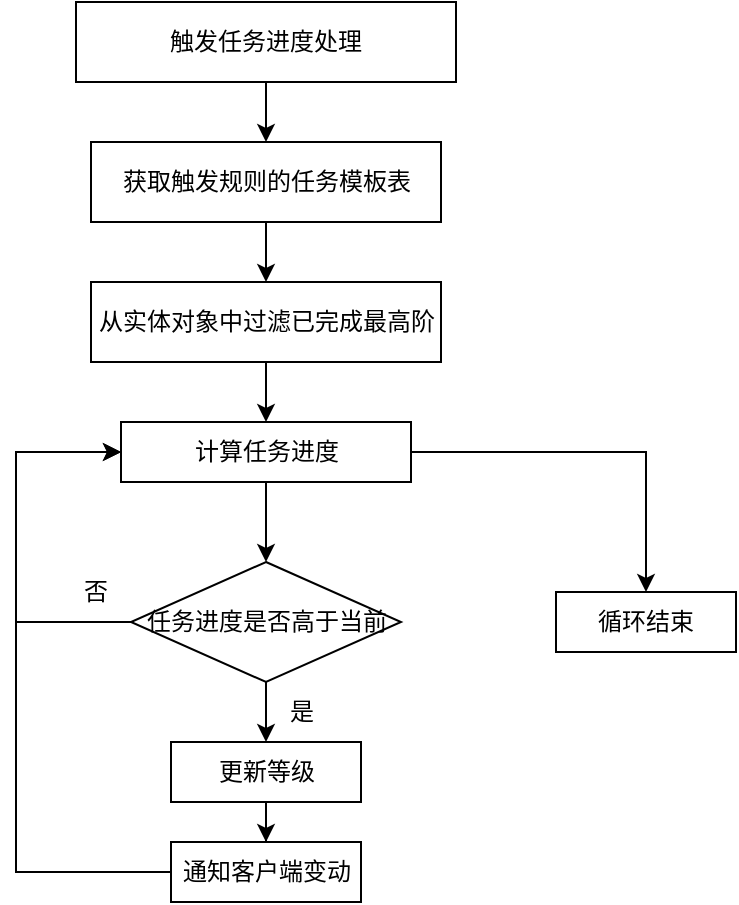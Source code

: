 <mxfile version="28.2.7">
  <diagram name="第 1 页" id="TDCSzV-EDKlU7uQUgwIu">
    <mxGraphModel dx="1426" dy="751" grid="1" gridSize="10" guides="1" tooltips="1" connect="1" arrows="1" fold="1" page="1" pageScale="1" pageWidth="4681" pageHeight="3300" math="0" shadow="0">
      <root>
        <mxCell id="0" />
        <mxCell id="1" parent="0" />
        <mxCell id="rWWLi_Bf3xhAm2NSKVyB-14" style="edgeStyle=orthogonalEdgeStyle;rounded=0;orthogonalLoop=1;jettySize=auto;html=1;exitX=0.5;exitY=1;exitDx=0;exitDy=0;entryX=0.5;entryY=0;entryDx=0;entryDy=0;" edge="1" parent="1" source="rWWLi_Bf3xhAm2NSKVyB-1" target="rWWLi_Bf3xhAm2NSKVyB-4">
          <mxGeometry relative="1" as="geometry" />
        </mxCell>
        <mxCell id="rWWLi_Bf3xhAm2NSKVyB-1" value="触发任务进度处理" style="rounded=0;whiteSpace=wrap;html=1;" vertex="1" parent="1">
          <mxGeometry x="480" y="90" width="190" height="40" as="geometry" />
        </mxCell>
        <mxCell id="rWWLi_Bf3xhAm2NSKVyB-15" style="edgeStyle=orthogonalEdgeStyle;rounded=0;orthogonalLoop=1;jettySize=auto;html=1;exitX=0.5;exitY=1;exitDx=0;exitDy=0;entryX=0.5;entryY=0;entryDx=0;entryDy=0;" edge="1" parent="1" source="rWWLi_Bf3xhAm2NSKVyB-4" target="rWWLi_Bf3xhAm2NSKVyB-5">
          <mxGeometry relative="1" as="geometry" />
        </mxCell>
        <mxCell id="rWWLi_Bf3xhAm2NSKVyB-4" value="获取触发规则的任务模板表" style="rounded=0;whiteSpace=wrap;html=1;" vertex="1" parent="1">
          <mxGeometry x="487.5" y="160" width="175" height="40" as="geometry" />
        </mxCell>
        <mxCell id="rWWLi_Bf3xhAm2NSKVyB-16" style="edgeStyle=orthogonalEdgeStyle;rounded=0;orthogonalLoop=1;jettySize=auto;html=1;exitX=0.5;exitY=1;exitDx=0;exitDy=0;entryX=0.5;entryY=0;entryDx=0;entryDy=0;" edge="1" parent="1" source="rWWLi_Bf3xhAm2NSKVyB-5" target="rWWLi_Bf3xhAm2NSKVyB-8">
          <mxGeometry relative="1" as="geometry" />
        </mxCell>
        <mxCell id="rWWLi_Bf3xhAm2NSKVyB-5" value="从实体对象中过滤已完成最高阶" style="rounded=0;whiteSpace=wrap;html=1;" vertex="1" parent="1">
          <mxGeometry x="487.5" y="230" width="175" height="40" as="geometry" />
        </mxCell>
        <mxCell id="rWWLi_Bf3xhAm2NSKVyB-17" style="edgeStyle=orthogonalEdgeStyle;rounded=0;orthogonalLoop=1;jettySize=auto;html=1;exitX=0.5;exitY=1;exitDx=0;exitDy=0;entryX=0.5;entryY=0;entryDx=0;entryDy=0;" edge="1" parent="1" source="rWWLi_Bf3xhAm2NSKVyB-8" target="rWWLi_Bf3xhAm2NSKVyB-9">
          <mxGeometry relative="1" as="geometry" />
        </mxCell>
        <mxCell id="rWWLi_Bf3xhAm2NSKVyB-24" style="edgeStyle=orthogonalEdgeStyle;rounded=0;orthogonalLoop=1;jettySize=auto;html=1;entryX=0.5;entryY=0;entryDx=0;entryDy=0;" edge="1" parent="1" source="rWWLi_Bf3xhAm2NSKVyB-8" target="rWWLi_Bf3xhAm2NSKVyB-12">
          <mxGeometry relative="1" as="geometry" />
        </mxCell>
        <mxCell id="rWWLi_Bf3xhAm2NSKVyB-8" value="计算任务进度" style="rounded=0;whiteSpace=wrap;html=1;" vertex="1" parent="1">
          <mxGeometry x="502.5" y="300" width="145" height="30" as="geometry" />
        </mxCell>
        <mxCell id="rWWLi_Bf3xhAm2NSKVyB-18" style="edgeStyle=orthogonalEdgeStyle;rounded=0;orthogonalLoop=1;jettySize=auto;html=1;exitX=0.5;exitY=1;exitDx=0;exitDy=0;entryX=0.5;entryY=0;entryDx=0;entryDy=0;" edge="1" parent="1" source="rWWLi_Bf3xhAm2NSKVyB-9" target="rWWLi_Bf3xhAm2NSKVyB-10">
          <mxGeometry relative="1" as="geometry" />
        </mxCell>
        <mxCell id="rWWLi_Bf3xhAm2NSKVyB-23" style="edgeStyle=orthogonalEdgeStyle;rounded=0;orthogonalLoop=1;jettySize=auto;html=1;exitX=0;exitY=0.5;exitDx=0;exitDy=0;entryX=0;entryY=0.5;entryDx=0;entryDy=0;" edge="1" parent="1" source="rWWLi_Bf3xhAm2NSKVyB-9" target="rWWLi_Bf3xhAm2NSKVyB-8">
          <mxGeometry relative="1" as="geometry">
            <Array as="points">
              <mxPoint x="450" y="400" />
              <mxPoint x="450" y="315" />
            </Array>
          </mxGeometry>
        </mxCell>
        <mxCell id="rWWLi_Bf3xhAm2NSKVyB-9" value="任务进度是否高于当前" style="rhombus;whiteSpace=wrap;html=1;" vertex="1" parent="1">
          <mxGeometry x="507.5" y="370" width="135" height="60" as="geometry" />
        </mxCell>
        <mxCell id="rWWLi_Bf3xhAm2NSKVyB-19" style="edgeStyle=orthogonalEdgeStyle;rounded=0;orthogonalLoop=1;jettySize=auto;html=1;exitX=0.5;exitY=1;exitDx=0;exitDy=0;" edge="1" parent="1" source="rWWLi_Bf3xhAm2NSKVyB-10" target="rWWLi_Bf3xhAm2NSKVyB-11">
          <mxGeometry relative="1" as="geometry" />
        </mxCell>
        <mxCell id="rWWLi_Bf3xhAm2NSKVyB-10" value="更新等级" style="rounded=0;whiteSpace=wrap;html=1;" vertex="1" parent="1">
          <mxGeometry x="527.5" y="460" width="95" height="30" as="geometry" />
        </mxCell>
        <mxCell id="rWWLi_Bf3xhAm2NSKVyB-21" style="edgeStyle=orthogonalEdgeStyle;rounded=0;orthogonalLoop=1;jettySize=auto;html=1;entryX=0;entryY=0.5;entryDx=0;entryDy=0;" edge="1" parent="1" source="rWWLi_Bf3xhAm2NSKVyB-11" target="rWWLi_Bf3xhAm2NSKVyB-8">
          <mxGeometry relative="1" as="geometry">
            <Array as="points">
              <mxPoint x="450" y="525" />
              <mxPoint x="450" y="315" />
            </Array>
          </mxGeometry>
        </mxCell>
        <mxCell id="rWWLi_Bf3xhAm2NSKVyB-11" value="通知客户端变动" style="rounded=0;whiteSpace=wrap;html=1;" vertex="1" parent="1">
          <mxGeometry x="527.5" y="510" width="95" height="30" as="geometry" />
        </mxCell>
        <mxCell id="rWWLi_Bf3xhAm2NSKVyB-12" value="循环结束" style="rounded=0;whiteSpace=wrap;html=1;" vertex="1" parent="1">
          <mxGeometry x="720" y="385" width="90" height="30" as="geometry" />
        </mxCell>
        <mxCell id="rWWLi_Bf3xhAm2NSKVyB-25" value="是" style="text;html=1;whiteSpace=wrap;strokeColor=none;fillColor=none;align=center;verticalAlign=middle;rounded=0;" vertex="1" parent="1">
          <mxGeometry x="562.5" y="430" width="60" height="30" as="geometry" />
        </mxCell>
        <mxCell id="rWWLi_Bf3xhAm2NSKVyB-26" value="否" style="text;html=1;whiteSpace=wrap;strokeColor=none;fillColor=none;align=center;verticalAlign=middle;rounded=0;" vertex="1" parent="1">
          <mxGeometry x="460" y="370" width="60" height="30" as="geometry" />
        </mxCell>
      </root>
    </mxGraphModel>
  </diagram>
</mxfile>
